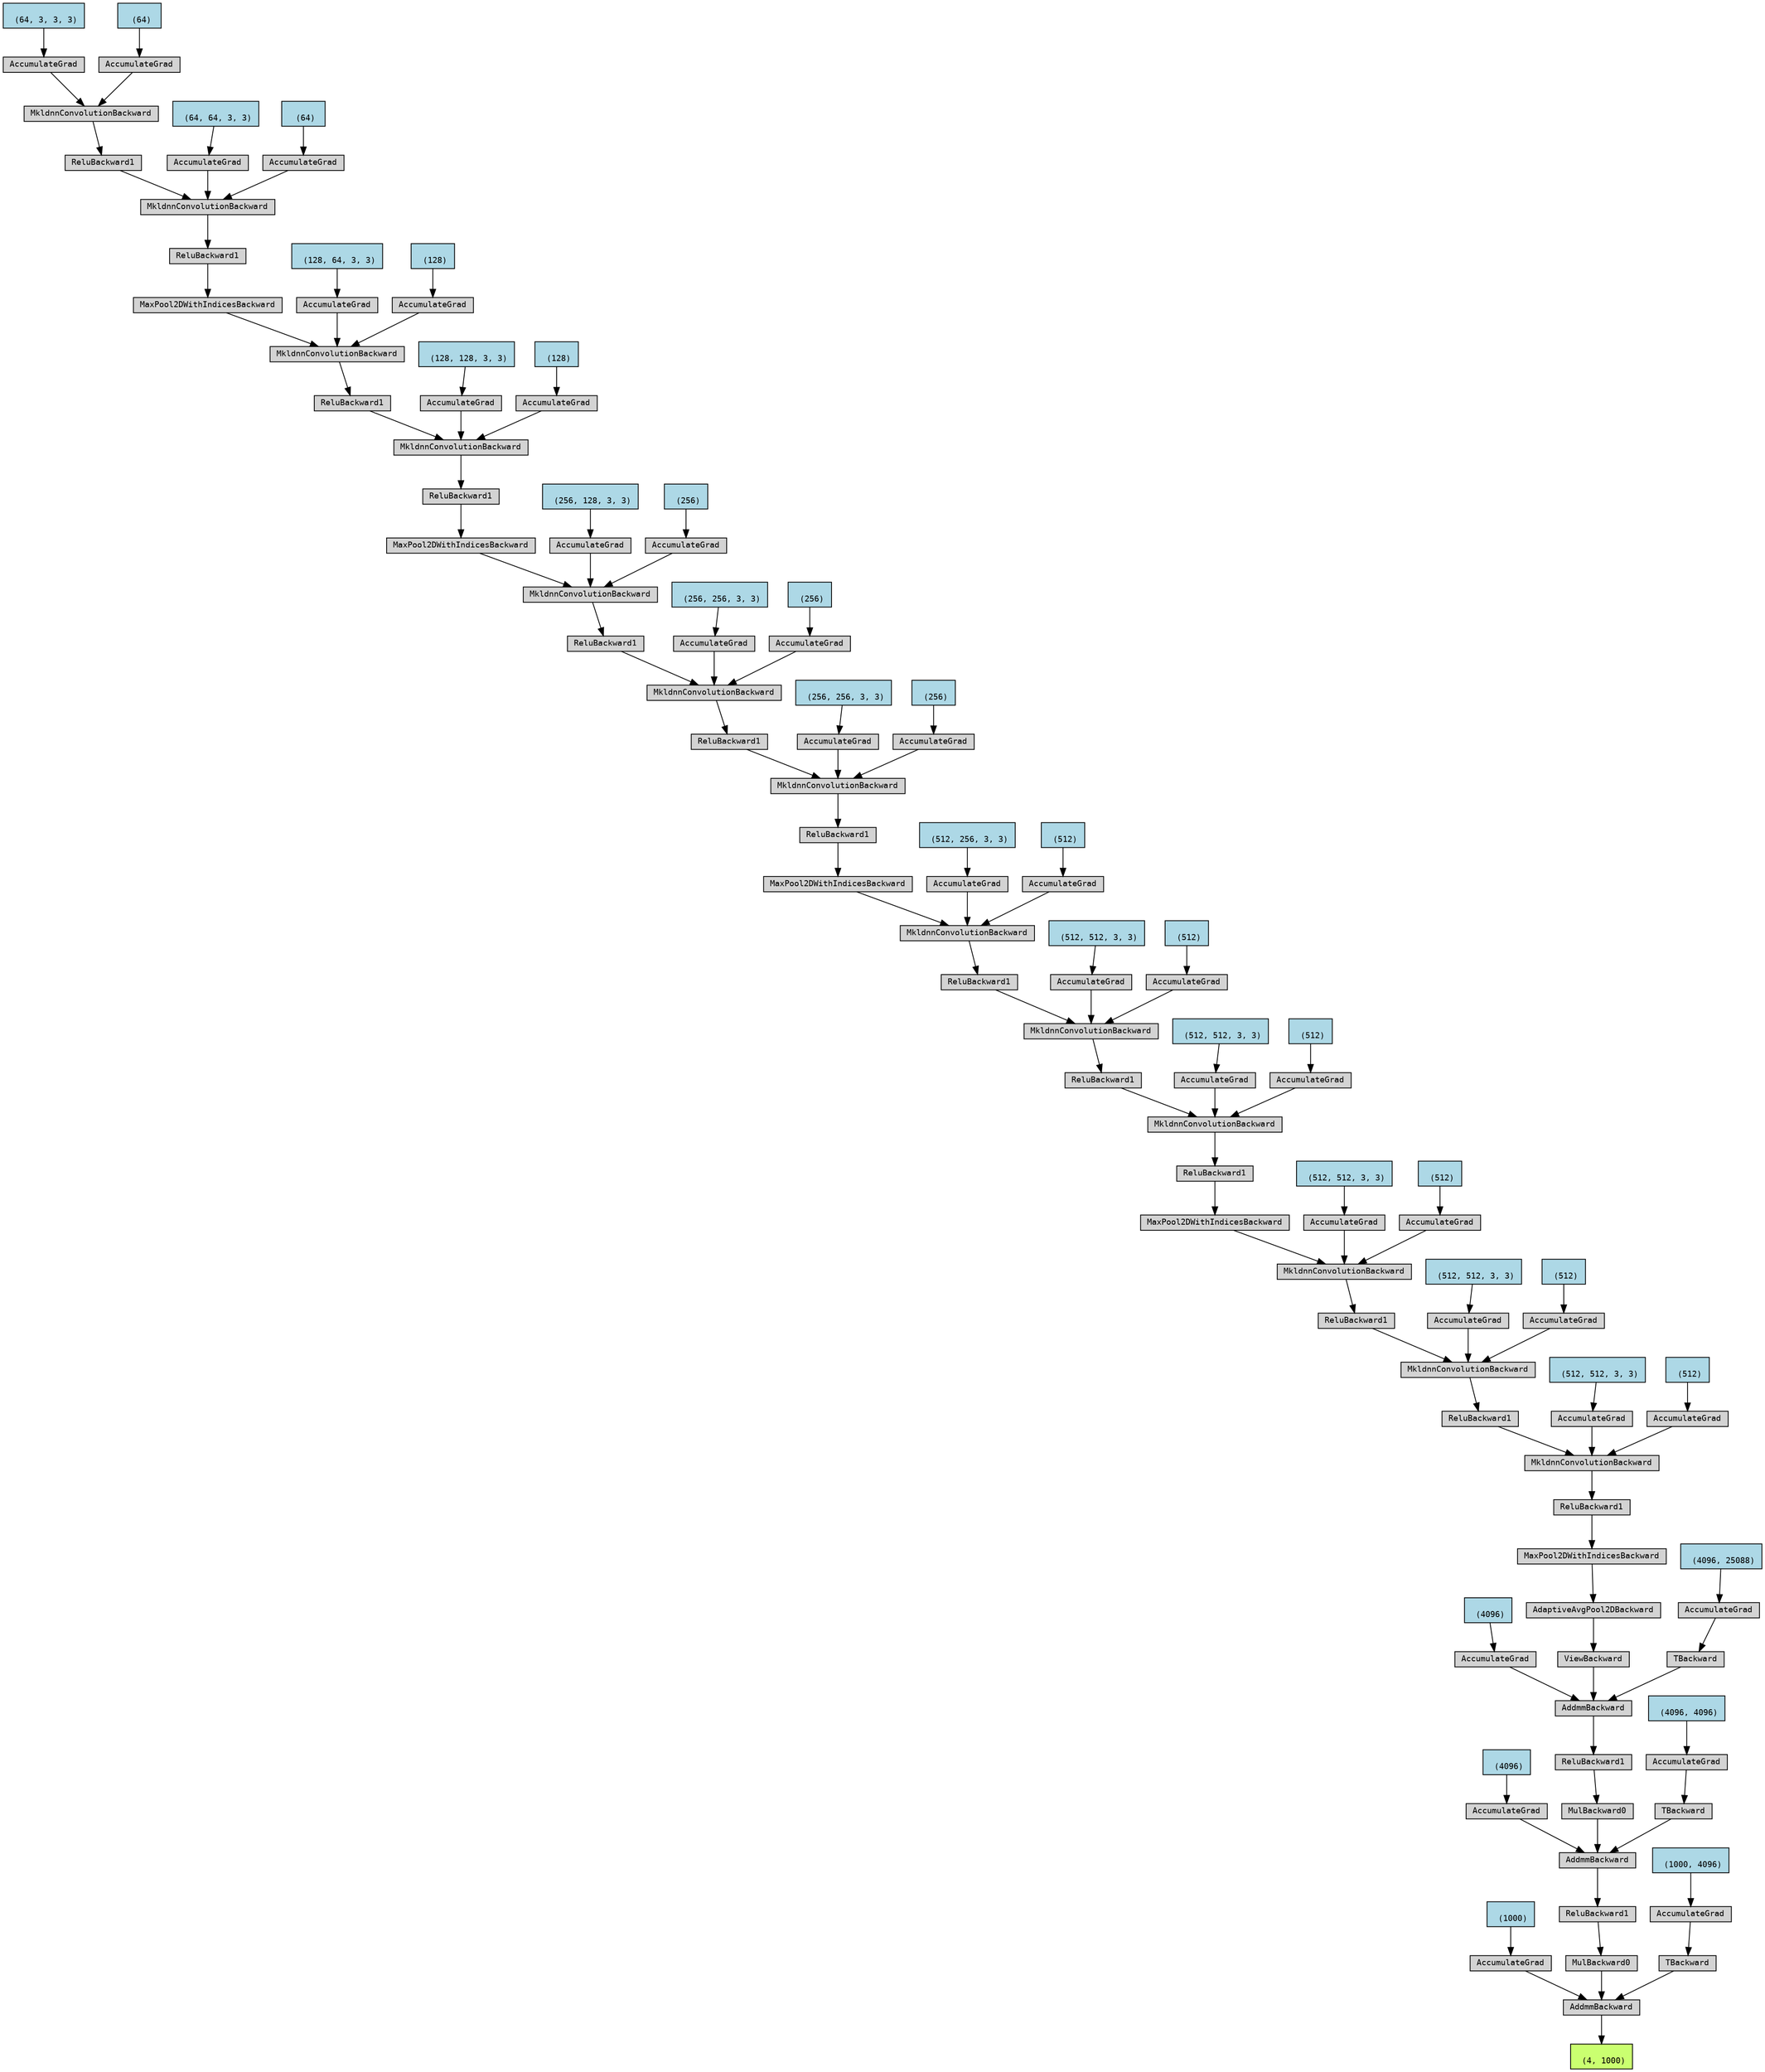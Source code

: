 digraph {
	graph [size="32.25,32.25"]
	node [align=left fontname=monospace fontsize=10 height=0.2 ranksep=0.1 shape=box style=filled]
	2035984030040 [label="
 (4, 1000)" fillcolor=darkolivegreen1]
	2035984039688 [label=AddmmBackward]
	2035984039112 -> 2035984039688
	2035984029560 [label="
 (1000)" fillcolor=lightblue]
	2035984029560 -> 2035984039112
	2035984039112 [label=AccumulateGrad]
	2036042572040 -> 2035984039688
	2036042572040 [label=MulBackward0]
	2036042572296 -> 2036042572040
	2036042572296 [label=ReluBackward1]
	2036042572744 -> 2036042572296
	2036042572744 [label=AddmmBackward]
	2036042572872 -> 2036042572744
	2035984029160 [label="
 (4096)" fillcolor=lightblue]
	2035984029160 -> 2036042572872
	2036042572872 [label=AccumulateGrad]
	2036042573000 -> 2036042572744
	2036042573000 [label=MulBackward0]
	2036042573256 -> 2036042573000
	2036042573256 [label=ReluBackward1]
	2036042573640 -> 2036042573256
	2036042573640 [label=AddmmBackward]
	2036042573832 -> 2036042573640
	2035984028760 [label="
 (4096)" fillcolor=lightblue]
	2035984028760 -> 2036042573832
	2036042573832 [label=AccumulateGrad]
	2036042573960 -> 2036042573640
	2036042573960 [label=ViewBackward]
	2036042574216 -> 2036042573960
	2036042574216 [label=AdaptiveAvgPool2DBackward]
	2036042574536 -> 2036042574216
	2036042574536 [label=MaxPool2DWithIndicesBackward]
	2036042574664 -> 2036042574536
	2036042574664 [label=ReluBackward1]
	2036042574856 -> 2036042574664
	2036042574856 [label=MkldnnConvolutionBackward]
	2036042575048 -> 2036042574856
	2036042575048 [label=ReluBackward1]
	2036042575496 -> 2036042575048
	2036042575496 [label=MkldnnConvolutionBackward]
	2036042575688 -> 2036042575496
	2036042575688 [label=ReluBackward1]
	2036042584392 -> 2036042575688
	2036042584392 [label=MkldnnConvolutionBackward]
	2036042584584 -> 2036042584392
	2036042584584 [label=MaxPool2DWithIndicesBackward]
	2036042585032 -> 2036042584584
	2036042585032 [label=ReluBackward1]
	2036042585224 -> 2036042585032
	2036042585224 [label=MkldnnConvolutionBackward]
	2036042585416 -> 2036042585224
	2036042585416 [label=ReluBackward1]
	2036042585864 -> 2036042585416
	2036042585864 [label=MkldnnConvolutionBackward]
	2036042586056 -> 2036042585864
	2036042586056 [label=ReluBackward1]
	2036042586504 -> 2036042586056
	2036042586504 [label=MkldnnConvolutionBackward]
	2036042586696 -> 2036042586504
	2036042586696 [label=MaxPool2DWithIndicesBackward]
	2036042587144 -> 2036042586696
	2036042587144 [label=ReluBackward1]
	2036042587336 -> 2036042587144
	2036042587336 [label=MkldnnConvolutionBackward]
	2036042587528 -> 2036042587336
	2036042587528 [label=ReluBackward1]
	2036042587976 -> 2036042587528
	2036042587976 [label=MkldnnConvolutionBackward]
	2036042588232 -> 2036042587976
	2036042588232 [label=ReluBackward1]
	2036042588680 -> 2036042588232
	2036042588680 [label=MkldnnConvolutionBackward]
	2036042588872 -> 2036042588680
	2036042588872 [label=MaxPool2DWithIndicesBackward]
	2036042589320 -> 2036042588872
	2036042589320 [label=ReluBackward1]
	2036042589512 -> 2036042589320
	2036042589512 [label=MkldnnConvolutionBackward]
	2036042589704 -> 2036042589512
	2036042589704 [label=ReluBackward1]
	2036042590152 -> 2036042589704
	2036042590152 [label=MkldnnConvolutionBackward]
	2036042590344 -> 2036042590152
	2036042590344 [label=MaxPool2DWithIndicesBackward]
	2036042590792 -> 2036042590344
	2036042590792 [label=ReluBackward1]
	2036042590984 -> 2036042590792
	2036042590984 [label=MkldnnConvolutionBackward]
	2036042591176 -> 2036042590984
	2036042591176 [label=ReluBackward1]
	2036042591624 -> 2036042591176
	2036042591624 [label=MkldnnConvolutionBackward]
	2036042591880 -> 2036042591624
	2035983937768 [label="
 (64, 3, 3, 3)" fillcolor=lightblue]
	2035983937768 -> 2036042591880
	2036042591880 [label=AccumulateGrad]
	2036042592008 -> 2036042591624
	2035983937848 [label="
 (64)" fillcolor=lightblue]
	2035983937848 -> 2036042592008
	2036042592008 [label=AccumulateGrad]
	2036042591304 -> 2036042590984
	2035983937688 [label="
 (64, 64, 3, 3)" fillcolor=lightblue]
	2035983937688 -> 2036042591304
	2036042591304 [label=AccumulateGrad]
	2036042591432 -> 2036042590984
	2035983938008 [label="
 (64)" fillcolor=lightblue]
	2035983938008 -> 2036042591432
	2036042591432 [label=AccumulateGrad]
	2036042590472 -> 2036042590152
	2035983938168 [label="
 (128, 64, 3, 3)" fillcolor=lightblue]
	2035983938168 -> 2036042590472
	2036042590472 [label=AccumulateGrad]
	2036042590600 -> 2036042590152
	2035983938248 [label="
 (128)" fillcolor=lightblue]
	2035983938248 -> 2036042590600
	2036042590600 [label=AccumulateGrad]
	2036042589832 -> 2036042589512
	2035983938488 [label="
 (128, 128, 3, 3)" fillcolor=lightblue]
	2035983938488 -> 2036042589832
	2036042589832 [label=AccumulateGrad]
	2036042589960 -> 2036042589512
	2035983938568 [label="
 (128)" fillcolor=lightblue]
	2035983938568 -> 2036042589960
	2036042589960 [label=AccumulateGrad]
	2036042589000 -> 2036042588680
	2035983938808 [label="
 (256, 128, 3, 3)" fillcolor=lightblue]
	2035983938808 -> 2036042589000
	2036042589000 [label=AccumulateGrad]
	2036042589128 -> 2036042588680
	2035983938888 [label="
 (256)" fillcolor=lightblue]
	2035983938888 -> 2036042589128
	2036042589128 [label=AccumulateGrad]
	2036042588360 -> 2036042587976
	2035983865800 [label="
 (256, 256, 3, 3)" fillcolor=lightblue]
	2035983865800 -> 2036042588360
	2036042588360 [label=AccumulateGrad]
	2036042588488 -> 2036042587976
	2035983938088 [label="
 (256)" fillcolor=lightblue]
	2035983938088 -> 2036042588488
	2036042588488 [label=AccumulateGrad]
	2036042587656 -> 2036042587336
	2035983939288 [label="
 (256, 256, 3, 3)" fillcolor=lightblue]
	2035983939288 -> 2036042587656
	2036042587656 [label=AccumulateGrad]
	2036042587784 -> 2036042587336
	2035983939368 [label="
 (256)" fillcolor=lightblue]
	2035983939368 -> 2036042587784
	2036042587784 [label=AccumulateGrad]
	2036042586824 -> 2036042586504
	2035983939768 [label="
 (512, 256, 3, 3)" fillcolor=lightblue]
	2035983939768 -> 2036042586824
	2036042586824 [label=AccumulateGrad]
	2036042586952 -> 2036042586504
	2035983939848 [label="
 (512)" fillcolor=lightblue]
	2035983939848 -> 2036042586952
	2036042586952 [label=AccumulateGrad]
	2036042586184 -> 2036042585864
	2035983940168 [label="
 (512, 512, 3, 3)" fillcolor=lightblue]
	2035983940168 -> 2036042586184
	2036042586184 [label=AccumulateGrad]
	2036042586312 -> 2036042585864
	2035983940248 [label="
 (512)" fillcolor=lightblue]
	2035983940248 -> 2036042586312
	2036042586312 [label=AccumulateGrad]
	2036042585544 -> 2036042585224
	2035983940568 [label="
 (512, 512, 3, 3)" fillcolor=lightblue]
	2035983940568 -> 2036042585544
	2036042585544 [label=AccumulateGrad]
	2036042585672 -> 2036042585224
	2035983940648 [label="
 (512)" fillcolor=lightblue]
	2035983940648 -> 2036042585672
	2036042585672 [label=AccumulateGrad]
	2036042584712 -> 2036042584392
	2035983941048 [label="
 (512, 512, 3, 3)" fillcolor=lightblue]
	2035983941048 -> 2036042584712
	2036042584712 [label=AccumulateGrad]
	2036042584840 -> 2036042584392
	2035983941128 [label="
 (512)" fillcolor=lightblue]
	2035983941128 -> 2036042584840
	2036042584840 [label=AccumulateGrad]
	2036042575816 -> 2036042575496
	2035983941448 [label="
 (512, 512, 3, 3)" fillcolor=lightblue]
	2035983941448 -> 2036042575816
	2036042575816 [label=AccumulateGrad]
	2036042584200 -> 2036042575496
	2035983941528 [label="
 (512)" fillcolor=lightblue]
	2035983941528 -> 2036042584200
	2036042584200 [label=AccumulateGrad]
	2036042575176 -> 2036042574856
	2035984027960 [label="
 (512, 512, 3, 3)" fillcolor=lightblue]
	2035984027960 -> 2036042575176
	2036042575176 [label=AccumulateGrad]
	2036042575304 -> 2036042574856
	2035984028040 [label="
 (512)" fillcolor=lightblue]
	2035984028040 -> 2036042575304
	2036042575304 [label=AccumulateGrad]
	2036042574088 -> 2036042573640
	2036042574088 [label=TBackward]
	2036042574408 -> 2036042574088
	2035984028680 [label="
 (4096, 25088)" fillcolor=lightblue]
	2035984028680 -> 2036042574408
	2036042574408 [label=AccumulateGrad]
	2036042573128 -> 2036042572744
	2036042573128 [label=TBackward]
	2036042573448 -> 2036042573128
	2035984029080 [label="
 (4096, 4096)" fillcolor=lightblue]
	2035984029080 -> 2036042573448
	2036042573448 [label=AccumulateGrad]
	2036042572168 -> 2035984039688
	2036042572168 [label=TBackward]
	2036042572488 -> 2036042572168
	2035984029480 [label="
 (1000, 4096)" fillcolor=lightblue]
	2035984029480 -> 2036042572488
	2036042572488 [label=AccumulateGrad]
	2035984039688 -> 2035984030040
}
